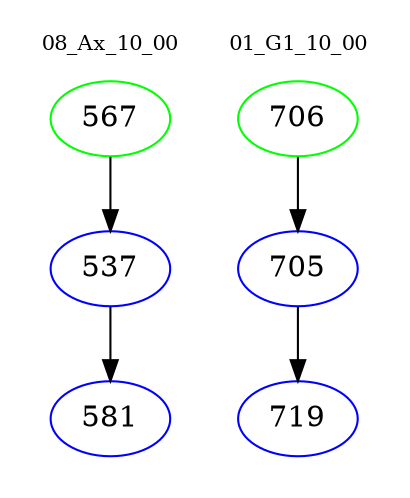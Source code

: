 digraph{
subgraph cluster_0 {
color = white
label = "08_Ax_10_00";
fontsize=10;
T0_567 [label="567", color="green"]
T0_567 -> T0_537 [color="black"]
T0_537 [label="537", color="blue"]
T0_537 -> T0_581 [color="black"]
T0_581 [label="581", color="blue"]
}
subgraph cluster_1 {
color = white
label = "01_G1_10_00";
fontsize=10;
T1_706 [label="706", color="green"]
T1_706 -> T1_705 [color="black"]
T1_705 [label="705", color="blue"]
T1_705 -> T1_719 [color="black"]
T1_719 [label="719", color="blue"]
}
}
